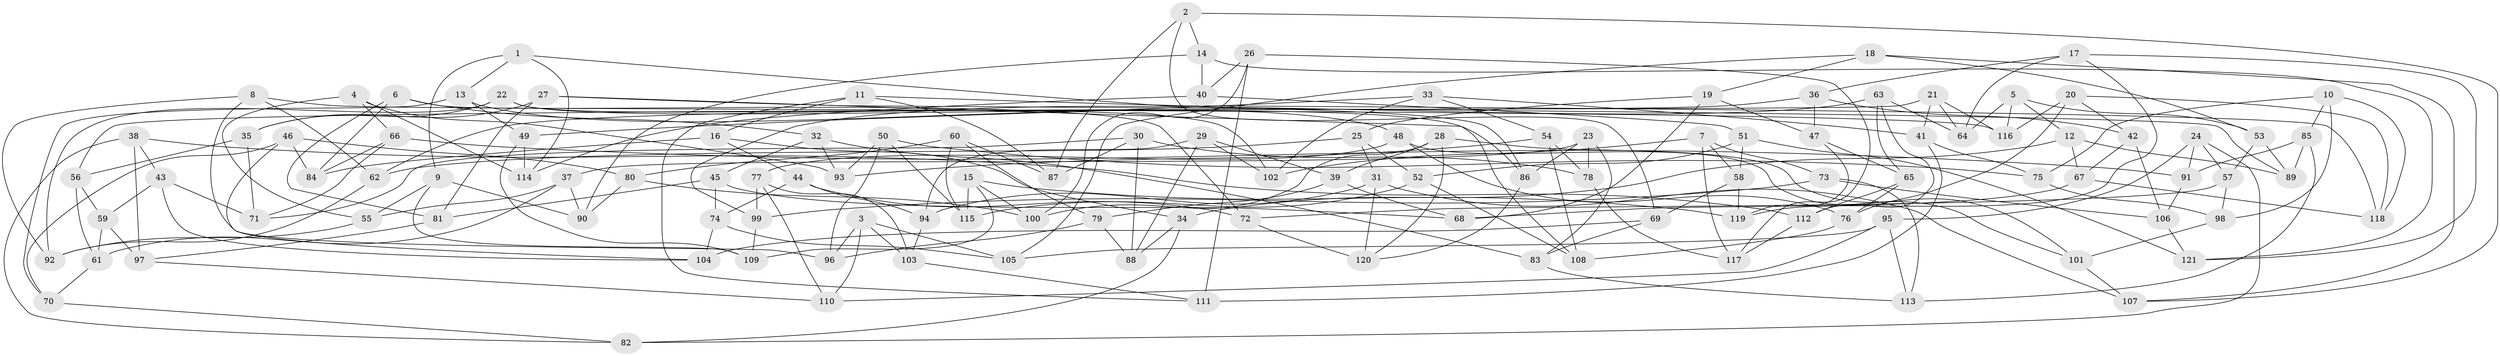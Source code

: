 // Generated by graph-tools (version 1.1) at 2025/26/03/09/25 03:26:51]
// undirected, 121 vertices, 242 edges
graph export_dot {
graph [start="1"]
  node [color=gray90,style=filled];
  1;
  2;
  3;
  4;
  5;
  6;
  7;
  8;
  9;
  10;
  11;
  12;
  13;
  14;
  15;
  16;
  17;
  18;
  19;
  20;
  21;
  22;
  23;
  24;
  25;
  26;
  27;
  28;
  29;
  30;
  31;
  32;
  33;
  34;
  35;
  36;
  37;
  38;
  39;
  40;
  41;
  42;
  43;
  44;
  45;
  46;
  47;
  48;
  49;
  50;
  51;
  52;
  53;
  54;
  55;
  56;
  57;
  58;
  59;
  60;
  61;
  62;
  63;
  64;
  65;
  66;
  67;
  68;
  69;
  70;
  71;
  72;
  73;
  74;
  75;
  76;
  77;
  78;
  79;
  80;
  81;
  82;
  83;
  84;
  85;
  86;
  87;
  88;
  89;
  90;
  91;
  92;
  93;
  94;
  95;
  96;
  97;
  98;
  99;
  100;
  101;
  102;
  103;
  104;
  105;
  106;
  107;
  108;
  109;
  110;
  111;
  112;
  113;
  114;
  115;
  116;
  117;
  118;
  119;
  120;
  121;
  1 -- 86;
  1 -- 114;
  1 -- 13;
  1 -- 9;
  2 -- 87;
  2 -- 69;
  2 -- 14;
  2 -- 107;
  3 -- 105;
  3 -- 96;
  3 -- 103;
  3 -- 110;
  4 -- 93;
  4 -- 66;
  4 -- 55;
  4 -- 114;
  5 -- 116;
  5 -- 64;
  5 -- 53;
  5 -- 12;
  6 -- 32;
  6 -- 84;
  6 -- 72;
  6 -- 81;
  7 -- 73;
  7 -- 102;
  7 -- 58;
  7 -- 117;
  8 -- 92;
  8 -- 96;
  8 -- 62;
  8 -- 116;
  9 -- 109;
  9 -- 90;
  9 -- 55;
  10 -- 118;
  10 -- 98;
  10 -- 75;
  10 -- 85;
  11 -- 87;
  11 -- 16;
  11 -- 118;
  11 -- 111;
  12 -- 67;
  12 -- 89;
  12 -- 34;
  13 -- 70;
  13 -- 48;
  13 -- 49;
  14 -- 40;
  14 -- 121;
  14 -- 90;
  15 -- 100;
  15 -- 119;
  15 -- 115;
  15 -- 109;
  16 -- 44;
  16 -- 84;
  16 -- 34;
  17 -- 36;
  17 -- 64;
  17 -- 119;
  17 -- 121;
  18 -- 107;
  18 -- 53;
  18 -- 105;
  18 -- 19;
  19 -- 47;
  19 -- 25;
  19 -- 68;
  20 -- 76;
  20 -- 118;
  20 -- 116;
  20 -- 42;
  21 -- 116;
  21 -- 64;
  21 -- 56;
  21 -- 41;
  22 -- 92;
  22 -- 86;
  22 -- 35;
  22 -- 102;
  23 -- 37;
  23 -- 83;
  23 -- 78;
  23 -- 86;
  24 -- 82;
  24 -- 91;
  24 -- 57;
  24 -- 95;
  25 -- 52;
  25 -- 31;
  25 -- 62;
  26 -- 117;
  26 -- 100;
  26 -- 111;
  26 -- 40;
  27 -- 81;
  27 -- 35;
  27 -- 108;
  27 -- 89;
  28 -- 39;
  28 -- 120;
  28 -- 100;
  28 -- 101;
  29 -- 88;
  29 -- 102;
  29 -- 39;
  29 -- 94;
  30 -- 87;
  30 -- 71;
  30 -- 78;
  30 -- 88;
  31 -- 120;
  31 -- 107;
  31 -- 94;
  32 -- 93;
  32 -- 45;
  32 -- 83;
  33 -- 54;
  33 -- 49;
  33 -- 41;
  33 -- 102;
  34 -- 88;
  34 -- 82;
  35 -- 56;
  35 -- 71;
  36 -- 42;
  36 -- 47;
  36 -- 62;
  37 -- 61;
  37 -- 90;
  37 -- 55;
  38 -- 112;
  38 -- 82;
  38 -- 97;
  38 -- 43;
  39 -- 79;
  39 -- 68;
  40 -- 114;
  40 -- 51;
  41 -- 111;
  41 -- 75;
  42 -- 67;
  42 -- 106;
  43 -- 59;
  43 -- 104;
  43 -- 71;
  44 -- 72;
  44 -- 94;
  44 -- 74;
  45 -- 81;
  45 -- 74;
  45 -- 68;
  46 -- 84;
  46 -- 80;
  46 -- 70;
  46 -- 104;
  47 -- 65;
  47 -- 119;
  48 -- 101;
  48 -- 76;
  48 -- 77;
  49 -- 114;
  49 -- 109;
  50 -- 93;
  50 -- 96;
  50 -- 75;
  50 -- 115;
  51 -- 52;
  51 -- 121;
  51 -- 58;
  52 -- 108;
  52 -- 115;
  53 -- 89;
  53 -- 57;
  54 -- 78;
  54 -- 93;
  54 -- 108;
  55 -- 92;
  56 -- 61;
  56 -- 59;
  57 -- 98;
  57 -- 72;
  58 -- 69;
  58 -- 119;
  59 -- 61;
  59 -- 97;
  60 -- 80;
  60 -- 79;
  60 -- 115;
  60 -- 87;
  61 -- 70;
  62 -- 92;
  63 -- 64;
  63 -- 112;
  63 -- 65;
  63 -- 99;
  65 -- 112;
  65 -- 76;
  66 -- 84;
  66 -- 71;
  66 -- 91;
  67 -- 118;
  67 -- 68;
  69 -- 83;
  69 -- 104;
  70 -- 82;
  72 -- 120;
  73 -- 99;
  73 -- 106;
  73 -- 113;
  74 -- 105;
  74 -- 104;
  75 -- 98;
  76 -- 108;
  77 -- 103;
  77 -- 110;
  77 -- 99;
  78 -- 117;
  79 -- 96;
  79 -- 88;
  80 -- 90;
  80 -- 100;
  81 -- 97;
  83 -- 113;
  85 -- 91;
  85 -- 89;
  85 -- 113;
  86 -- 120;
  91 -- 106;
  94 -- 103;
  95 -- 113;
  95 -- 105;
  95 -- 110;
  97 -- 110;
  98 -- 101;
  99 -- 109;
  101 -- 107;
  103 -- 111;
  106 -- 121;
  112 -- 117;
}
